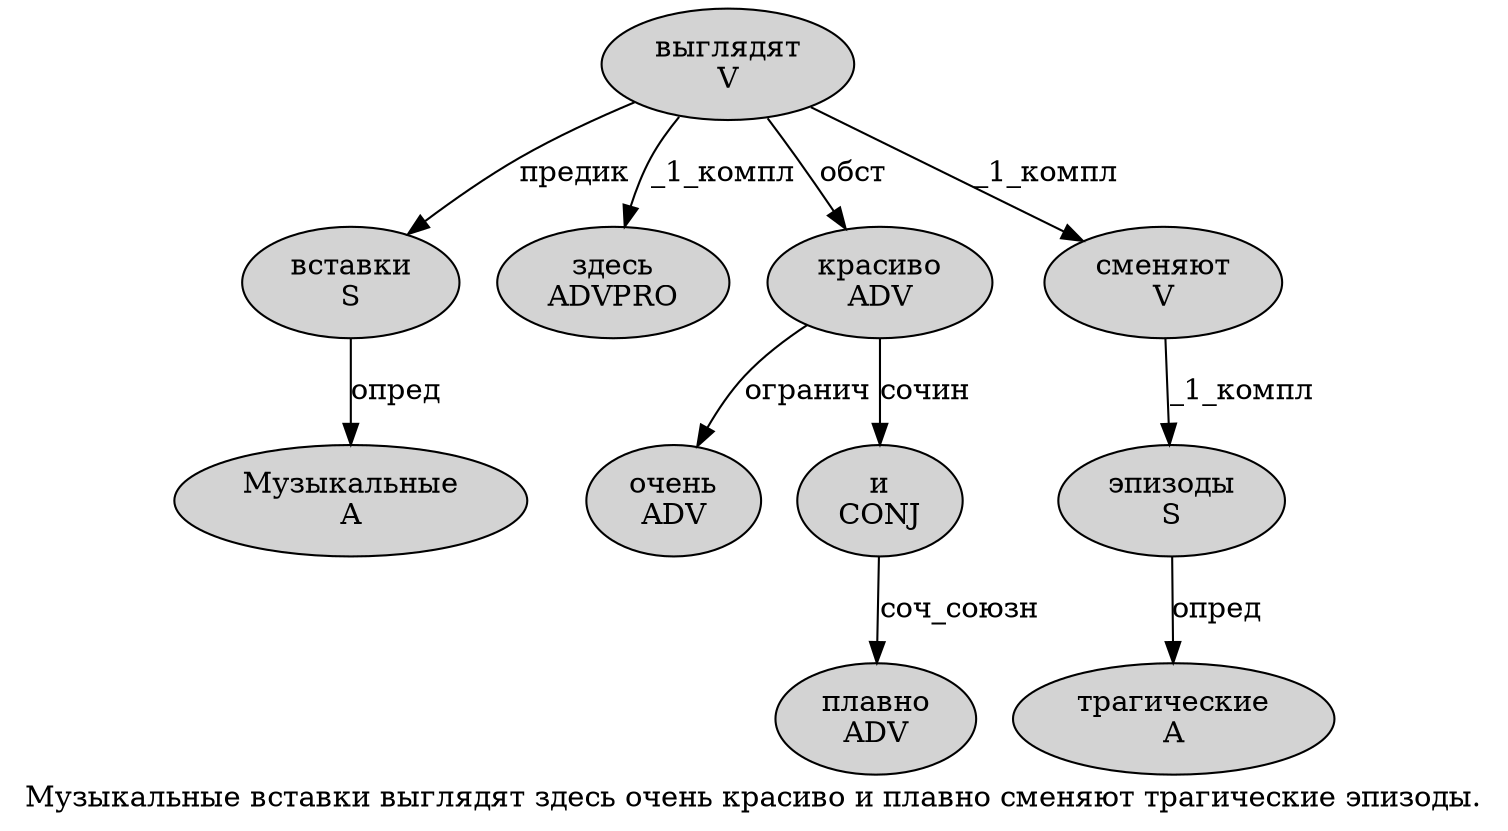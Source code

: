 digraph SENTENCE_278 {
	graph [label="Музыкальные вставки выглядят здесь очень красиво и плавно сменяют трагические эпизоды."]
	node [style=filled]
		0 [label="Музыкальные
A" color="" fillcolor=lightgray penwidth=1 shape=ellipse]
		1 [label="вставки
S" color="" fillcolor=lightgray penwidth=1 shape=ellipse]
		2 [label="выглядят
V" color="" fillcolor=lightgray penwidth=1 shape=ellipse]
		3 [label="здесь
ADVPRO" color="" fillcolor=lightgray penwidth=1 shape=ellipse]
		4 [label="очень
ADV" color="" fillcolor=lightgray penwidth=1 shape=ellipse]
		5 [label="красиво
ADV" color="" fillcolor=lightgray penwidth=1 shape=ellipse]
		6 [label="и
CONJ" color="" fillcolor=lightgray penwidth=1 shape=ellipse]
		7 [label="плавно
ADV" color="" fillcolor=lightgray penwidth=1 shape=ellipse]
		8 [label="сменяют
V" color="" fillcolor=lightgray penwidth=1 shape=ellipse]
		9 [label="трагические
A" color="" fillcolor=lightgray penwidth=1 shape=ellipse]
		10 [label="эпизоды
S" color="" fillcolor=lightgray penwidth=1 shape=ellipse]
			6 -> 7 [label="соч_союзн"]
			1 -> 0 [label="опред"]
			2 -> 1 [label="предик"]
			2 -> 3 [label="_1_компл"]
			2 -> 5 [label="обст"]
			2 -> 8 [label="_1_компл"]
			10 -> 9 [label="опред"]
			8 -> 10 [label="_1_компл"]
			5 -> 4 [label="огранич"]
			5 -> 6 [label="сочин"]
}